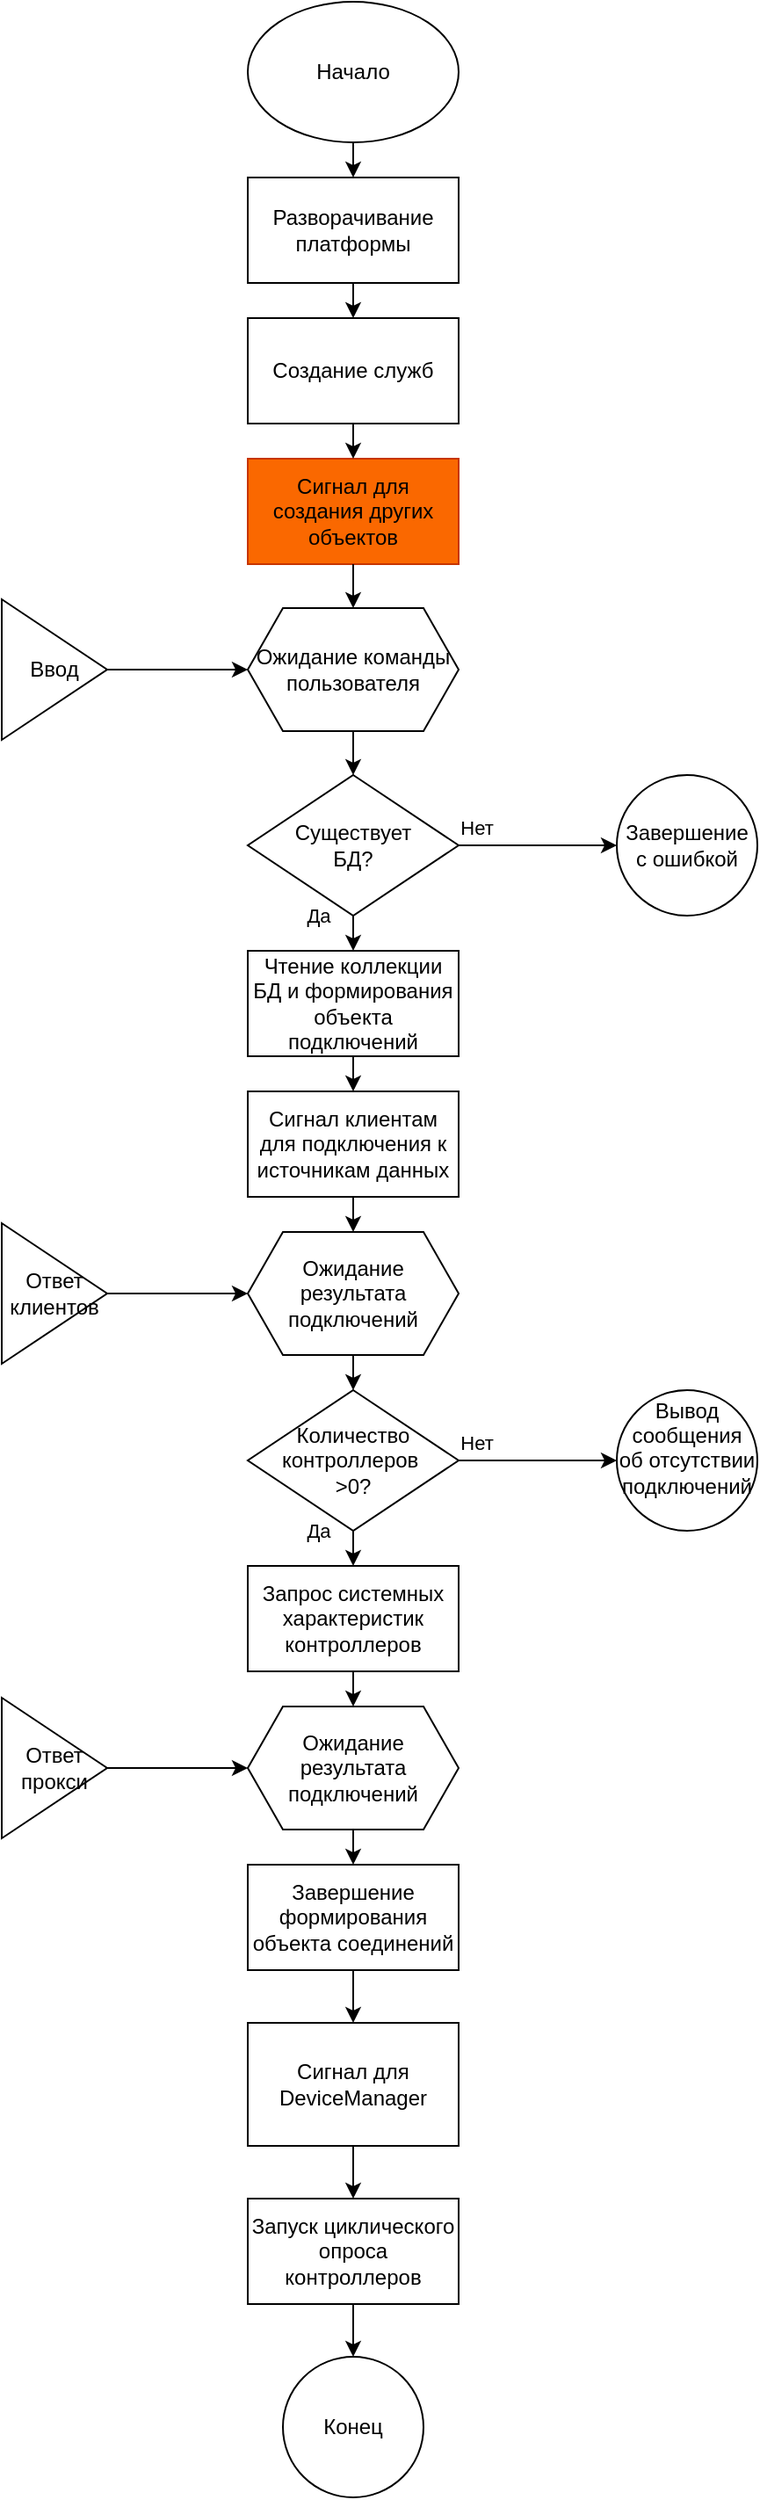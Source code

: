 <mxfile version="24.4.13" type="device">
  <diagram name="Страница — 1" id="IIPHHY5K1nuSGvXiZLv_">
    <mxGraphModel dx="492" dy="573" grid="1" gridSize="10" guides="1" tooltips="1" connect="1" arrows="1" fold="1" page="1" pageScale="1" pageWidth="2336" pageHeight="1654" math="0" shadow="0">
      <root>
        <mxCell id="0" />
        <mxCell id="1" parent="0" />
        <mxCell id="bzRGC5wD0jmV12y5DG9q-2" value="Начало" style="ellipse;whiteSpace=wrap;html=1;" parent="1" vertex="1">
          <mxGeometry x="660" y="10" width="120" height="80" as="geometry" />
        </mxCell>
        <mxCell id="bzRGC5wD0jmV12y5DG9q-3" value="Разворачивание&lt;div&gt;платформы&lt;/div&gt;" style="rounded=0;whiteSpace=wrap;html=1;" parent="1" vertex="1">
          <mxGeometry x="660" y="110" width="120" height="60" as="geometry" />
        </mxCell>
        <mxCell id="bzRGC5wD0jmV12y5DG9q-4" value="Чтение коллекции&lt;div&gt;БД и формирования объекта подключений&lt;/div&gt;" style="rounded=0;whiteSpace=wrap;html=1;" parent="1" vertex="1">
          <mxGeometry x="660" y="550" width="120" height="60" as="geometry" />
        </mxCell>
        <mxCell id="bzRGC5wD0jmV12y5DG9q-5" value="" style="endArrow=classic;html=1;rounded=0;exitX=0.5;exitY=1;exitDx=0;exitDy=0;entryX=0.5;entryY=0;entryDx=0;entryDy=0;" parent="1" source="bzRGC5wD0jmV12y5DG9q-2" target="bzRGC5wD0jmV12y5DG9q-3" edge="1">
          <mxGeometry width="50" height="50" relative="1" as="geometry">
            <mxPoint x="720" y="150" as="sourcePoint" />
            <mxPoint x="770" y="100" as="targetPoint" />
          </mxGeometry>
        </mxCell>
        <mxCell id="bzRGC5wD0jmV12y5DG9q-7" value="Существует&lt;div&gt;БД?&lt;/div&gt;" style="rhombus;whiteSpace=wrap;html=1;" parent="1" vertex="1">
          <mxGeometry x="660" y="450" width="120" height="80" as="geometry" />
        </mxCell>
        <mxCell id="bzRGC5wD0jmV12y5DG9q-8" value="" style="endArrow=classic;html=1;rounded=0;exitX=0.5;exitY=1;exitDx=0;exitDy=0;entryX=0.5;entryY=0;entryDx=0;entryDy=0;" parent="1" source="bzRGC5wD0jmV12y5DG9q-7" target="bzRGC5wD0jmV12y5DG9q-4" edge="1">
          <mxGeometry width="50" height="50" relative="1" as="geometry">
            <mxPoint x="820" y="560" as="sourcePoint" />
            <mxPoint x="870" y="510" as="targetPoint" />
          </mxGeometry>
        </mxCell>
        <mxCell id="bzRGC5wD0jmV12y5DG9q-9" value="Да" style="edgeLabel;html=1;align=center;verticalAlign=middle;resizable=0;points=[];" parent="bzRGC5wD0jmV12y5DG9q-8" vertex="1" connectable="0">
          <mxGeometry x="-0.2" y="-2" relative="1" as="geometry">
            <mxPoint x="-18" y="-8" as="offset" />
          </mxGeometry>
        </mxCell>
        <mxCell id="bzRGC5wD0jmV12y5DG9q-11" value="Завершение с ошибкой" style="ellipse;whiteSpace=wrap;html=1;aspect=fixed;" parent="1" vertex="1">
          <mxGeometry x="870" y="450" width="80" height="80" as="geometry" />
        </mxCell>
        <mxCell id="bzRGC5wD0jmV12y5DG9q-12" value="" style="endArrow=classic;html=1;rounded=0;exitX=1;exitY=0.5;exitDx=0;exitDy=0;entryX=0;entryY=0.5;entryDx=0;entryDy=0;" parent="1" source="bzRGC5wD0jmV12y5DG9q-7" target="bzRGC5wD0jmV12y5DG9q-11" edge="1">
          <mxGeometry width="50" height="50" relative="1" as="geometry">
            <mxPoint x="820" y="560" as="sourcePoint" />
            <mxPoint x="870" y="510" as="targetPoint" />
          </mxGeometry>
        </mxCell>
        <mxCell id="bzRGC5wD0jmV12y5DG9q-13" value="Нет" style="edgeLabel;html=1;align=center;verticalAlign=middle;resizable=0;points=[];" parent="bzRGC5wD0jmV12y5DG9q-12" vertex="1" connectable="0">
          <mxGeometry x="-0.311" y="1" relative="1" as="geometry">
            <mxPoint x="-21" y="-9" as="offset" />
          </mxGeometry>
        </mxCell>
        <mxCell id="bzRGC5wD0jmV12y5DG9q-14" value="Сигнал клиентам для подключения к источникам данных" style="rounded=0;whiteSpace=wrap;html=1;" parent="1" vertex="1">
          <mxGeometry x="660" y="630" width="120" height="60" as="geometry" />
        </mxCell>
        <mxCell id="bzRGC5wD0jmV12y5DG9q-15" value="" style="endArrow=classic;html=1;rounded=0;exitX=0.5;exitY=1;exitDx=0;exitDy=0;entryX=0.5;entryY=0;entryDx=0;entryDy=0;" parent="1" source="bzRGC5wD0jmV12y5DG9q-4" target="bzRGC5wD0jmV12y5DG9q-14" edge="1">
          <mxGeometry width="50" height="50" relative="1" as="geometry">
            <mxPoint x="820" y="660" as="sourcePoint" />
            <mxPoint x="870" y="610" as="targetPoint" />
          </mxGeometry>
        </mxCell>
        <mxCell id="bzRGC5wD0jmV12y5DG9q-16" value="Запрос системных характеристик контроллеров" style="rounded=0;whiteSpace=wrap;html=1;" parent="1" vertex="1">
          <mxGeometry x="660" y="900" width="120" height="60" as="geometry" />
        </mxCell>
        <mxCell id="bzRGC5wD0jmV12y5DG9q-17" value="" style="endArrow=classic;html=1;rounded=0;exitX=0.5;exitY=1;exitDx=0;exitDy=0;entryX=0.5;entryY=0;entryDx=0;entryDy=0;" parent="1" source="bzRGC5wD0jmV12y5DG9q-14" target="vs_uoJFFmQqxPUK6axnL-11" edge="1">
          <mxGeometry width="50" height="50" relative="1" as="geometry">
            <mxPoint x="820" y="660" as="sourcePoint" />
            <mxPoint x="870" y="610" as="targetPoint" />
          </mxGeometry>
        </mxCell>
        <mxCell id="bzRGC5wD0jmV12y5DG9q-19" value="Количество контроллеров&amp;nbsp;&lt;div&gt;&amp;gt;0?&lt;/div&gt;" style="rhombus;whiteSpace=wrap;html=1;" parent="1" vertex="1">
          <mxGeometry x="660" y="800" width="120" height="80" as="geometry" />
        </mxCell>
        <mxCell id="bzRGC5wD0jmV12y5DG9q-20" value="" style="endArrow=classic;html=1;rounded=0;exitX=0.5;exitY=1;exitDx=0;exitDy=0;entryX=0.5;entryY=0;entryDx=0;entryDy=0;" parent="1" source="vs_uoJFFmQqxPUK6axnL-11" target="bzRGC5wD0jmV12y5DG9q-19" edge="1">
          <mxGeometry width="50" height="50" relative="1" as="geometry">
            <mxPoint x="820" y="860" as="sourcePoint" />
            <mxPoint x="870" y="810" as="targetPoint" />
          </mxGeometry>
        </mxCell>
        <mxCell id="bzRGC5wD0jmV12y5DG9q-21" value="Вывод сообщения об отсутствии подключений&lt;div&gt;&lt;br&gt;&lt;/div&gt;" style="ellipse;whiteSpace=wrap;html=1;aspect=fixed;" parent="1" vertex="1">
          <mxGeometry x="870" y="800" width="80" height="80" as="geometry" />
        </mxCell>
        <mxCell id="bzRGC5wD0jmV12y5DG9q-22" value="" style="endArrow=classic;html=1;rounded=0;exitX=1;exitY=0.5;exitDx=0;exitDy=0;entryX=0;entryY=0.5;entryDx=0;entryDy=0;" parent="1" source="bzRGC5wD0jmV12y5DG9q-19" target="bzRGC5wD0jmV12y5DG9q-21" edge="1">
          <mxGeometry width="50" height="50" relative="1" as="geometry">
            <mxPoint x="820" y="610" as="sourcePoint" />
            <mxPoint x="870" y="560" as="targetPoint" />
          </mxGeometry>
        </mxCell>
        <mxCell id="bzRGC5wD0jmV12y5DG9q-23" value="Нет" style="edgeLabel;html=1;align=center;verticalAlign=middle;resizable=0;points=[];" parent="bzRGC5wD0jmV12y5DG9q-22" vertex="1" connectable="0">
          <mxGeometry x="-0.378" y="-2" relative="1" as="geometry">
            <mxPoint x="-18" y="-12" as="offset" />
          </mxGeometry>
        </mxCell>
        <mxCell id="bzRGC5wD0jmV12y5DG9q-24" value="Сигнал для DeviceManager" style="rounded=0;whiteSpace=wrap;html=1;" parent="1" vertex="1">
          <mxGeometry x="660" y="1160" width="120" height="70" as="geometry" />
        </mxCell>
        <mxCell id="bzRGC5wD0jmV12y5DG9q-25" value="" style="endArrow=classic;html=1;rounded=0;exitX=0.5;exitY=1;exitDx=0;exitDy=0;entryX=0.5;entryY=0;entryDx=0;entryDy=0;" parent="1" source="bzRGC5wD0jmV12y5DG9q-19" target="bzRGC5wD0jmV12y5DG9q-16" edge="1">
          <mxGeometry width="50" height="50" relative="1" as="geometry">
            <mxPoint x="820" y="1160" as="sourcePoint" />
            <mxPoint x="870" y="1110" as="targetPoint" />
          </mxGeometry>
        </mxCell>
        <mxCell id="vs_uoJFFmQqxPUK6axnL-15" value="Да" style="edgeLabel;html=1;align=center;verticalAlign=middle;resizable=0;points=[];" parent="bzRGC5wD0jmV12y5DG9q-25" vertex="1" connectable="0">
          <mxGeometry x="0.2" y="-1" relative="1" as="geometry">
            <mxPoint x="-19" y="-12" as="offset" />
          </mxGeometry>
        </mxCell>
        <mxCell id="bzRGC5wD0jmV12y5DG9q-26" value="Запуск циклического опроса контроллеров" style="rounded=0;whiteSpace=wrap;html=1;" parent="1" vertex="1">
          <mxGeometry x="660" y="1260" width="120" height="60" as="geometry" />
        </mxCell>
        <mxCell id="bzRGC5wD0jmV12y5DG9q-27" value="" style="endArrow=classic;html=1;rounded=0;exitX=0.5;exitY=1;exitDx=0;exitDy=0;entryX=0.5;entryY=0;entryDx=0;entryDy=0;" parent="1" source="bzRGC5wD0jmV12y5DG9q-24" target="bzRGC5wD0jmV12y5DG9q-26" edge="1">
          <mxGeometry width="50" height="50" relative="1" as="geometry">
            <mxPoint x="820" y="1360" as="sourcePoint" />
            <mxPoint x="870" y="1310" as="targetPoint" />
          </mxGeometry>
        </mxCell>
        <mxCell id="bzRGC5wD0jmV12y5DG9q-28" value="Конец" style="ellipse;whiteSpace=wrap;html=1;aspect=fixed;" parent="1" vertex="1">
          <mxGeometry x="680" y="1350" width="80" height="80" as="geometry" />
        </mxCell>
        <mxCell id="bzRGC5wD0jmV12y5DG9q-29" value="" style="endArrow=classic;html=1;rounded=0;exitX=0.5;exitY=1;exitDx=0;exitDy=0;entryX=0.5;entryY=0;entryDx=0;entryDy=0;" parent="1" source="bzRGC5wD0jmV12y5DG9q-26" target="bzRGC5wD0jmV12y5DG9q-28" edge="1">
          <mxGeometry width="50" height="50" relative="1" as="geometry">
            <mxPoint x="820" y="1360" as="sourcePoint" />
            <mxPoint x="870" y="1310" as="targetPoint" />
          </mxGeometry>
        </mxCell>
        <mxCell id="vs_uoJFFmQqxPUK6axnL-1" value="Создание служб" style="rounded=0;whiteSpace=wrap;html=1;" parent="1" vertex="1">
          <mxGeometry x="660" y="190" width="120" height="60" as="geometry" />
        </mxCell>
        <mxCell id="vs_uoJFFmQqxPUK6axnL-2" value="" style="endArrow=classic;html=1;rounded=0;exitX=0.5;exitY=1;exitDx=0;exitDy=0;entryX=0.5;entryY=0;entryDx=0;entryDy=0;" parent="1" source="bzRGC5wD0jmV12y5DG9q-3" target="vs_uoJFFmQqxPUK6axnL-1" edge="1">
          <mxGeometry width="50" height="50" relative="1" as="geometry">
            <mxPoint x="820" y="450" as="sourcePoint" />
            <mxPoint x="870" y="400" as="targetPoint" />
          </mxGeometry>
        </mxCell>
        <mxCell id="vs_uoJFFmQqxPUK6axnL-3" value="Сигнал для создания других объектов" style="rounded=0;whiteSpace=wrap;html=1;fillColor=#fa6800;fontColor=#000000;strokeColor=#C73500;" parent="1" vertex="1">
          <mxGeometry x="660" y="270" width="120" height="60" as="geometry" />
        </mxCell>
        <mxCell id="vs_uoJFFmQqxPUK6axnL-4" value="" style="endArrow=classic;html=1;rounded=0;exitX=0.5;exitY=1;exitDx=0;exitDy=0;entryX=0.5;entryY=0;entryDx=0;entryDy=0;" parent="1" source="vs_uoJFFmQqxPUK6axnL-1" target="vs_uoJFFmQqxPUK6axnL-3" edge="1">
          <mxGeometry width="50" height="50" relative="1" as="geometry">
            <mxPoint x="730" y="250" as="sourcePoint" />
            <mxPoint x="730" y="290" as="targetPoint" />
          </mxGeometry>
        </mxCell>
        <mxCell id="vs_uoJFFmQqxPUK6axnL-6" value="Ожидание команды пользователя" style="shape=hexagon;perimeter=hexagonPerimeter2;whiteSpace=wrap;html=1;fixedSize=1;" parent="1" vertex="1">
          <mxGeometry x="660" y="355" width="120" height="70" as="geometry" />
        </mxCell>
        <mxCell id="vs_uoJFFmQqxPUK6axnL-7" value="Ввод" style="triangle;whiteSpace=wrap;html=1;" parent="1" vertex="1">
          <mxGeometry x="520" y="350" width="60" height="80" as="geometry" />
        </mxCell>
        <mxCell id="vs_uoJFFmQqxPUK6axnL-8" value="" style="endArrow=classic;html=1;rounded=0;exitX=0.5;exitY=1;exitDx=0;exitDy=0;entryX=0.5;entryY=0;entryDx=0;entryDy=0;" parent="1" source="vs_uoJFFmQqxPUK6axnL-3" target="vs_uoJFFmQqxPUK6axnL-6" edge="1">
          <mxGeometry width="50" height="50" relative="1" as="geometry">
            <mxPoint x="820" y="450" as="sourcePoint" />
            <mxPoint x="870" y="400" as="targetPoint" />
          </mxGeometry>
        </mxCell>
        <mxCell id="vs_uoJFFmQqxPUK6axnL-9" value="" style="endArrow=classic;html=1;rounded=0;exitX=1;exitY=0.5;exitDx=0;exitDy=0;entryX=0;entryY=0.5;entryDx=0;entryDy=0;" parent="1" source="vs_uoJFFmQqxPUK6axnL-7" target="vs_uoJFFmQqxPUK6axnL-6" edge="1">
          <mxGeometry width="50" height="50" relative="1" as="geometry">
            <mxPoint x="820" y="345" as="sourcePoint" />
            <mxPoint x="870" y="295" as="targetPoint" />
          </mxGeometry>
        </mxCell>
        <mxCell id="vs_uoJFFmQqxPUK6axnL-10" value="" style="endArrow=classic;html=1;rounded=0;exitX=0.5;exitY=1;exitDx=0;exitDy=0;entryX=0.5;entryY=0;entryDx=0;entryDy=0;" parent="1" source="vs_uoJFFmQqxPUK6axnL-6" target="bzRGC5wD0jmV12y5DG9q-7" edge="1">
          <mxGeometry width="50" height="50" relative="1" as="geometry">
            <mxPoint x="820" y="580" as="sourcePoint" />
            <mxPoint x="870" y="530" as="targetPoint" />
          </mxGeometry>
        </mxCell>
        <mxCell id="vs_uoJFFmQqxPUK6axnL-11" value="Ожидание результата подключений" style="shape=hexagon;perimeter=hexagonPerimeter2;whiteSpace=wrap;html=1;fixedSize=1;" parent="1" vertex="1">
          <mxGeometry x="660" y="710" width="120" height="70" as="geometry" />
        </mxCell>
        <mxCell id="vs_uoJFFmQqxPUK6axnL-12" value="Ответ клиентов" style="triangle;whiteSpace=wrap;html=1;" parent="1" vertex="1">
          <mxGeometry x="520" y="705" width="60" height="80" as="geometry" />
        </mxCell>
        <mxCell id="vs_uoJFFmQqxPUK6axnL-13" value="" style="endArrow=classic;html=1;rounded=0;exitX=1;exitY=0.5;exitDx=0;exitDy=0;entryX=0;entryY=0.5;entryDx=0;entryDy=0;" parent="1" source="vs_uoJFFmQqxPUK6axnL-12" target="vs_uoJFFmQqxPUK6axnL-11" edge="1">
          <mxGeometry width="50" height="50" relative="1" as="geometry">
            <mxPoint x="700" y="580" as="sourcePoint" />
            <mxPoint x="750" y="530" as="targetPoint" />
          </mxGeometry>
        </mxCell>
        <mxCell id="vs_uoJFFmQqxPUK6axnL-16" value="Ожидание результата подключений" style="shape=hexagon;perimeter=hexagonPerimeter2;whiteSpace=wrap;html=1;fixedSize=1;" parent="1" vertex="1">
          <mxGeometry x="660" y="980" width="120" height="70" as="geometry" />
        </mxCell>
        <mxCell id="vs_uoJFFmQqxPUK6axnL-17" value="Ответ прокси" style="triangle;whiteSpace=wrap;html=1;" parent="1" vertex="1">
          <mxGeometry x="520" y="975" width="60" height="80" as="geometry" />
        </mxCell>
        <mxCell id="vs_uoJFFmQqxPUK6axnL-18" value="" style="endArrow=classic;html=1;rounded=0;exitX=0.5;exitY=1;exitDx=0;exitDy=0;entryX=0.5;entryY=0;entryDx=0;entryDy=0;" parent="1" source="bzRGC5wD0jmV12y5DG9q-16" target="vs_uoJFFmQqxPUK6axnL-16" edge="1">
          <mxGeometry width="50" height="50" relative="1" as="geometry">
            <mxPoint x="700" y="980" as="sourcePoint" />
            <mxPoint x="750" y="930" as="targetPoint" />
          </mxGeometry>
        </mxCell>
        <mxCell id="vs_uoJFFmQqxPUK6axnL-19" value="" style="endArrow=classic;html=1;rounded=0;exitX=1;exitY=0.5;exitDx=0;exitDy=0;entryX=0;entryY=0.5;entryDx=0;entryDy=0;" parent="1" source="vs_uoJFFmQqxPUK6axnL-17" target="vs_uoJFFmQqxPUK6axnL-16" edge="1">
          <mxGeometry width="50" height="50" relative="1" as="geometry">
            <mxPoint x="700" y="980" as="sourcePoint" />
            <mxPoint x="750" y="930" as="targetPoint" />
          </mxGeometry>
        </mxCell>
        <mxCell id="vs_uoJFFmQqxPUK6axnL-20" value="" style="endArrow=classic;html=1;rounded=0;exitX=0.5;exitY=1;exitDx=0;exitDy=0;entryX=0.5;entryY=0;entryDx=0;entryDy=0;" parent="1" source="vs_uoJFFmQqxPUK6axnL-16" target="vs_uoJFFmQqxPUK6axnL-21" edge="1">
          <mxGeometry width="50" height="50" relative="1" as="geometry">
            <mxPoint x="700" y="980" as="sourcePoint" />
            <mxPoint x="780" y="1060" as="targetPoint" />
          </mxGeometry>
        </mxCell>
        <mxCell id="vs_uoJFFmQqxPUK6axnL-21" value="Завершение формирования объекта соединений" style="rounded=0;whiteSpace=wrap;html=1;" parent="1" vertex="1">
          <mxGeometry x="660" y="1070" width="120" height="60" as="geometry" />
        </mxCell>
        <mxCell id="vs_uoJFFmQqxPUK6axnL-22" value="" style="endArrow=classic;html=1;rounded=0;exitX=0.5;exitY=1;exitDx=0;exitDy=0;entryX=0.5;entryY=0;entryDx=0;entryDy=0;" parent="1" source="vs_uoJFFmQqxPUK6axnL-21" target="bzRGC5wD0jmV12y5DG9q-24" edge="1">
          <mxGeometry width="50" height="50" relative="1" as="geometry">
            <mxPoint x="700" y="1080" as="sourcePoint" />
            <mxPoint x="750" y="1030" as="targetPoint" />
          </mxGeometry>
        </mxCell>
      </root>
    </mxGraphModel>
  </diagram>
</mxfile>
